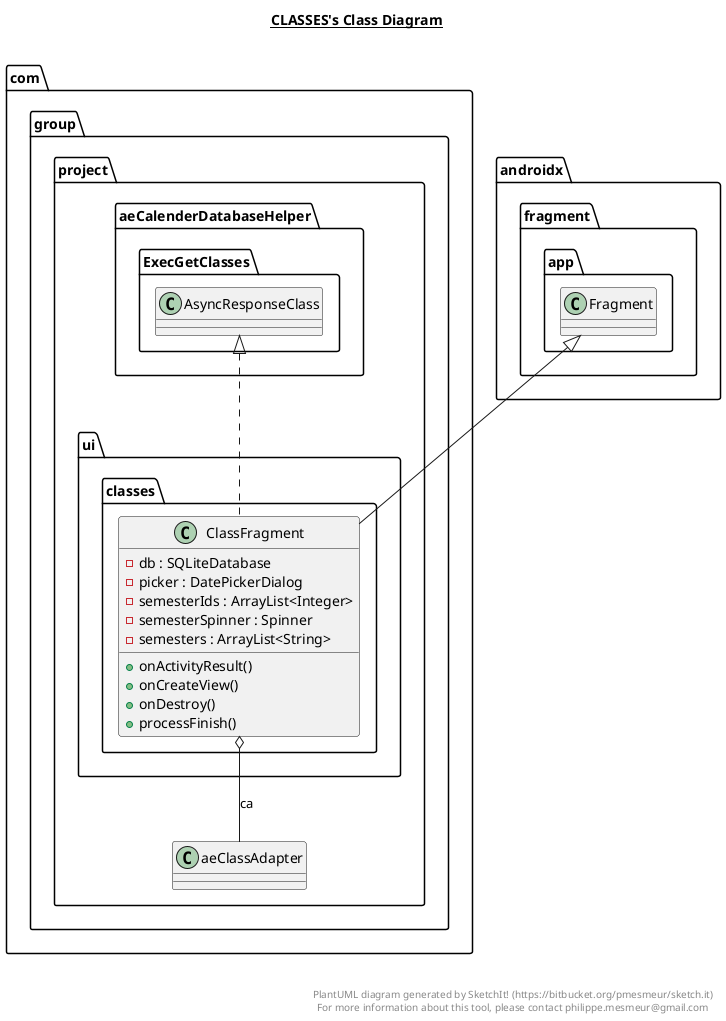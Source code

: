 @startuml

title __CLASSES's Class Diagram__\n

  namespace com.group.project {
    namespace ui.classes {
      class com.group.project.ui.classes.ClassFragment {
          - db : SQLiteDatabase
          - picker : DatePickerDialog
          - semesterIds : ArrayList<Integer>
          - semesterSpinner : Spinner
          - semesters : ArrayList<String>
          + onActivityResult()
          + onCreateView()
          + onDestroy()
          + processFinish()
      }
    }
  }
  

  com.group.project.ui.classes.ClassFragment .up.|> com.group.project.aeCalenderDatabaseHelper.ExecGetClasses.AsyncResponseClass
  com.group.project.ui.classes.ClassFragment -up-|> androidx.fragment.app.Fragment
  com.group.project.ui.classes.ClassFragment o-- com.group.project.aeClassAdapter : ca


right footer


PlantUML diagram generated by SketchIt! (https://bitbucket.org/pmesmeur/sketch.it)
For more information about this tool, please contact philippe.mesmeur@gmail.com
endfooter

@enduml

